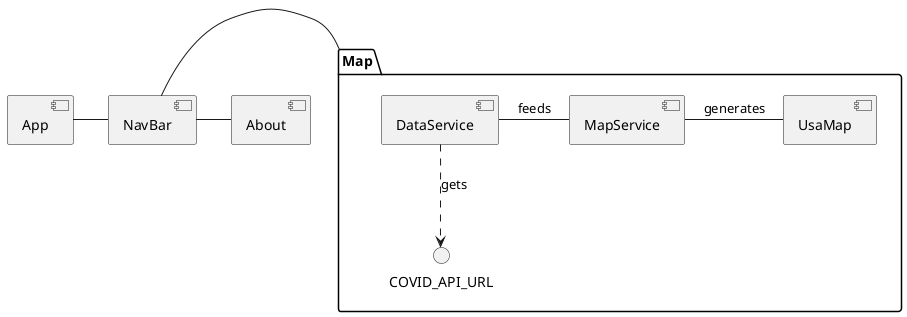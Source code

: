 @startuml geocorona
[App] - [NavBar]
[NavBar] - Map
[NavBar] - [About]
package "Map" {
    [DataService] ..> COVID_API_URL : gets
    [DataService] - [MapService] : feeds
    [MapService] - [UsaMap] : generates
}
@enduml
